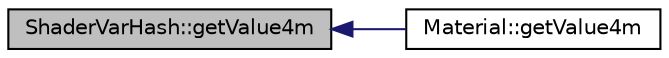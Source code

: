 digraph "ShaderVarHash::getValue4m"
{
  edge [fontname="Helvetica",fontsize="10",labelfontname="Helvetica",labelfontsize="10"];
  node [fontname="Helvetica",fontsize="10",shape=record];
  rankdir="LR";
  Node1 [label="ShaderVarHash::getValue4m",height=0.2,width=0.4,color="black", fillcolor="grey75", style="filled" fontcolor="black"];
  Node1 -> Node2 [dir="back",color="midnightblue",fontsize="10",style="solid",fontname="Helvetica"];
  Node2 [label="Material::getValue4m",height=0.2,width=0.4,color="black", fillcolor="white", style="filled",URL="$class_material.html#a82bc03789ae4a5252e9557ac090dee91",tooltip="Returns the value with the specified name to the user. "];
}
